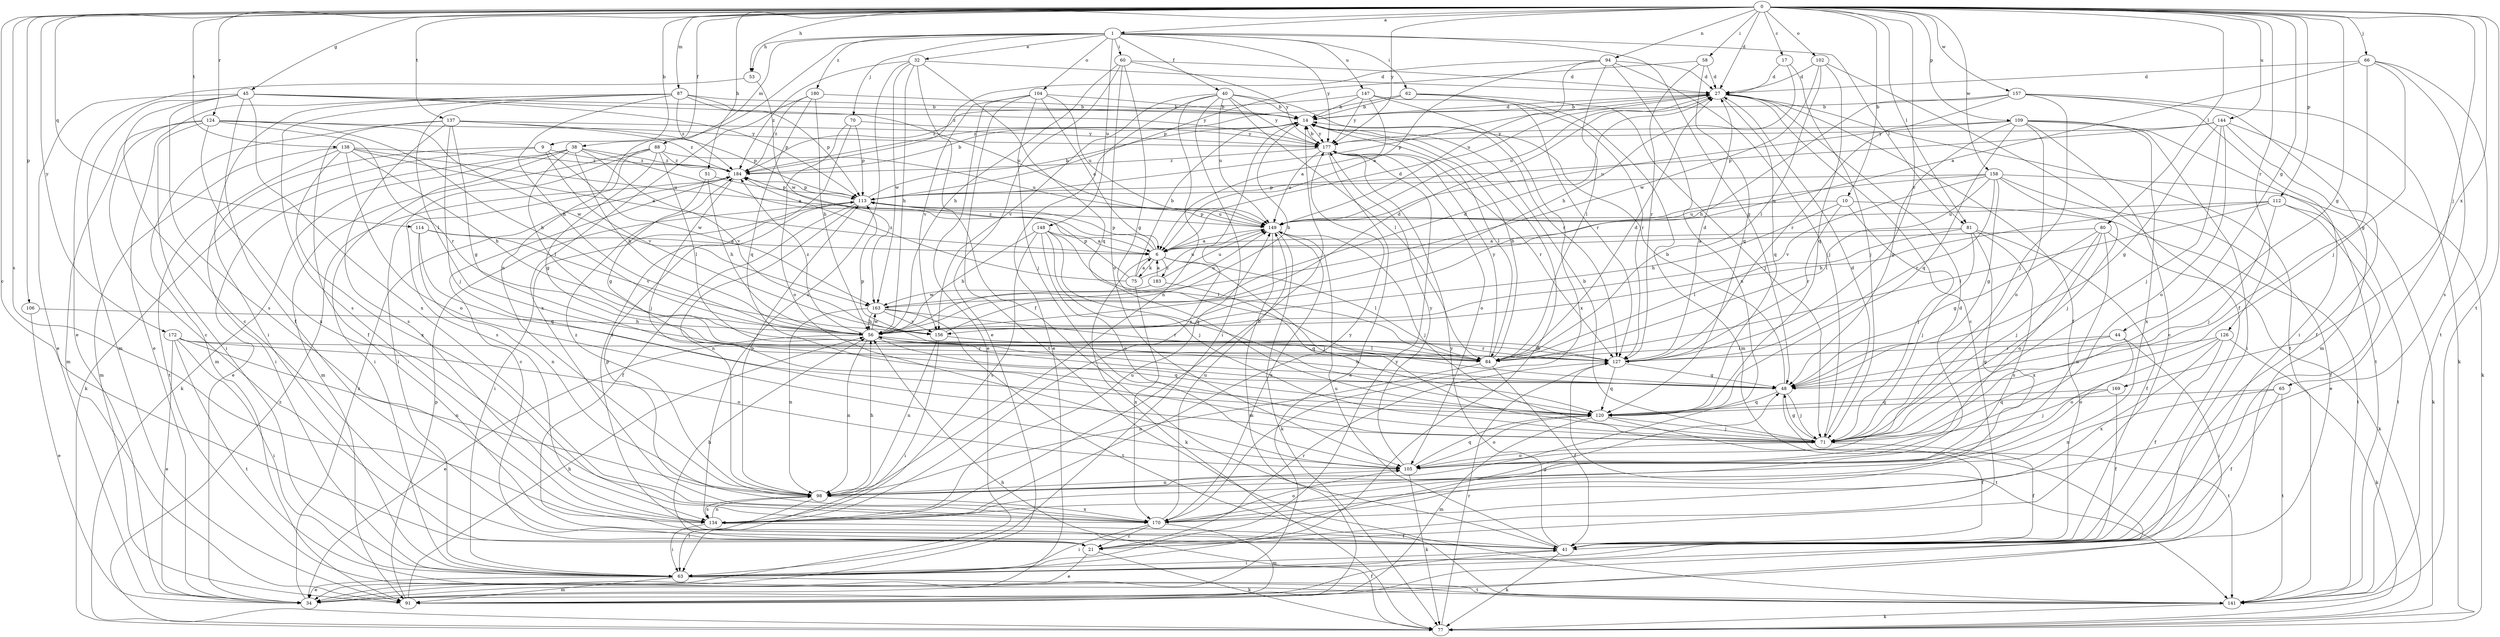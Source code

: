 strict digraph  {
0;
1;
6;
9;
10;
14;
17;
21;
27;
32;
34;
38;
40;
41;
44;
45;
48;
51;
53;
56;
58;
60;
62;
63;
65;
66;
70;
71;
75;
77;
80;
81;
84;
87;
88;
91;
94;
98;
102;
104;
105;
106;
109;
112;
113;
114;
120;
124;
126;
127;
134;
137;
138;
141;
144;
147;
148;
149;
156;
157;
158;
163;
169;
170;
172;
177;
180;
183;
184;
0 -> 1  [label=a];
0 -> 9  [label=b];
0 -> 10  [label=b];
0 -> 17  [label=c];
0 -> 21  [label=c];
0 -> 27  [label=d];
0 -> 38  [label=f];
0 -> 44  [label=g];
0 -> 45  [label=g];
0 -> 48  [label=g];
0 -> 51  [label=h];
0 -> 53  [label=h];
0 -> 58  [label=i];
0 -> 65  [label=j];
0 -> 66  [label=j];
0 -> 80  [label=l];
0 -> 81  [label=l];
0 -> 87  [label=m];
0 -> 94  [label=n];
0 -> 102  [label=o];
0 -> 106  [label=p];
0 -> 109  [label=p];
0 -> 112  [label=p];
0 -> 114  [label=q];
0 -> 124  [label=r];
0 -> 126  [label=r];
0 -> 127  [label=r];
0 -> 134  [label=s];
0 -> 137  [label=t];
0 -> 138  [label=t];
0 -> 141  [label=t];
0 -> 144  [label=u];
0 -> 157  [label=w];
0 -> 158  [label=w];
0 -> 169  [label=x];
0 -> 172  [label=y];
0 -> 177  [label=y];
1 -> 32  [label=e];
1 -> 40  [label=f];
1 -> 48  [label=g];
1 -> 53  [label=h];
1 -> 60  [label=i];
1 -> 62  [label=i];
1 -> 70  [label=j];
1 -> 81  [label=l];
1 -> 88  [label=m];
1 -> 98  [label=n];
1 -> 104  [label=o];
1 -> 147  [label=u];
1 -> 148  [label=u];
1 -> 177  [label=y];
1 -> 180  [label=z];
6 -> 27  [label=d];
6 -> 71  [label=j];
6 -> 75  [label=k];
6 -> 77  [label=k];
6 -> 84  [label=l];
6 -> 113  [label=p];
6 -> 183  [label=z];
6 -> 184  [label=z];
9 -> 63  [label=i];
9 -> 77  [label=k];
9 -> 156  [label=v];
9 -> 163  [label=w];
9 -> 184  [label=z];
10 -> 56  [label=h];
10 -> 71  [label=j];
10 -> 127  [label=r];
10 -> 141  [label=t];
10 -> 149  [label=u];
14 -> 27  [label=d];
14 -> 84  [label=l];
14 -> 134  [label=s];
14 -> 177  [label=y];
17 -> 27  [label=d];
17 -> 56  [label=h];
17 -> 71  [label=j];
21 -> 34  [label=e];
21 -> 48  [label=g];
21 -> 56  [label=h];
21 -> 77  [label=k];
21 -> 127  [label=r];
27 -> 14  [label=b];
27 -> 21  [label=c];
27 -> 41  [label=f];
27 -> 113  [label=p];
27 -> 120  [label=q];
27 -> 141  [label=t];
27 -> 149  [label=u];
32 -> 27  [label=d];
32 -> 41  [label=f];
32 -> 56  [label=h];
32 -> 120  [label=q];
32 -> 134  [label=s];
32 -> 163  [label=w];
32 -> 184  [label=z];
34 -> 41  [label=f];
34 -> 184  [label=z];
38 -> 6  [label=a];
38 -> 34  [label=e];
38 -> 56  [label=h];
38 -> 63  [label=i];
38 -> 77  [label=k];
38 -> 84  [label=l];
38 -> 156  [label=v];
38 -> 184  [label=z];
40 -> 14  [label=b];
40 -> 34  [label=e];
40 -> 63  [label=i];
40 -> 84  [label=l];
40 -> 98  [label=n];
40 -> 127  [label=r];
40 -> 149  [label=u];
40 -> 156  [label=v];
40 -> 177  [label=y];
41 -> 63  [label=i];
41 -> 77  [label=k];
41 -> 149  [label=u];
41 -> 177  [label=y];
44 -> 48  [label=g];
44 -> 63  [label=i];
44 -> 84  [label=l];
44 -> 105  [label=o];
45 -> 14  [label=b];
45 -> 21  [label=c];
45 -> 34  [label=e];
45 -> 41  [label=f];
45 -> 91  [label=m];
45 -> 113  [label=p];
45 -> 134  [label=s];
45 -> 149  [label=u];
45 -> 170  [label=x];
48 -> 14  [label=b];
48 -> 56  [label=h];
48 -> 71  [label=j];
48 -> 120  [label=q];
48 -> 141  [label=t];
51 -> 48  [label=g];
51 -> 56  [label=h];
51 -> 113  [label=p];
53 -> 34  [label=e];
53 -> 163  [label=w];
56 -> 14  [label=b];
56 -> 27  [label=d];
56 -> 34  [label=e];
56 -> 84  [label=l];
56 -> 98  [label=n];
56 -> 120  [label=q];
56 -> 127  [label=r];
56 -> 163  [label=w];
56 -> 184  [label=z];
58 -> 27  [label=d];
58 -> 113  [label=p];
58 -> 120  [label=q];
58 -> 127  [label=r];
60 -> 27  [label=d];
60 -> 34  [label=e];
60 -> 48  [label=g];
60 -> 56  [label=h];
60 -> 105  [label=o];
60 -> 177  [label=y];
62 -> 14  [label=b];
62 -> 71  [label=j];
62 -> 91  [label=m];
62 -> 127  [label=r];
62 -> 184  [label=z];
63 -> 14  [label=b];
63 -> 34  [label=e];
63 -> 91  [label=m];
63 -> 141  [label=t];
63 -> 177  [label=y];
65 -> 41  [label=f];
65 -> 98  [label=n];
65 -> 120  [label=q];
65 -> 141  [label=t];
66 -> 6  [label=a];
66 -> 27  [label=d];
66 -> 48  [label=g];
66 -> 71  [label=j];
66 -> 134  [label=s];
66 -> 141  [label=t];
70 -> 41  [label=f];
70 -> 105  [label=o];
70 -> 113  [label=p];
70 -> 177  [label=y];
71 -> 14  [label=b];
71 -> 27  [label=d];
71 -> 41  [label=f];
71 -> 48  [label=g];
71 -> 105  [label=o];
75 -> 6  [label=a];
75 -> 14  [label=b];
75 -> 113  [label=p];
75 -> 149  [label=u];
75 -> 170  [label=x];
75 -> 184  [label=z];
77 -> 56  [label=h];
77 -> 127  [label=r];
77 -> 184  [label=z];
80 -> 6  [label=a];
80 -> 48  [label=g];
80 -> 71  [label=j];
80 -> 77  [label=k];
80 -> 98  [label=n];
80 -> 105  [label=o];
81 -> 6  [label=a];
81 -> 41  [label=f];
81 -> 71  [label=j];
81 -> 84  [label=l];
81 -> 134  [label=s];
81 -> 170  [label=x];
84 -> 14  [label=b];
84 -> 27  [label=d];
84 -> 41  [label=f];
84 -> 98  [label=n];
84 -> 113  [label=p];
84 -> 177  [label=y];
87 -> 14  [label=b];
87 -> 34  [label=e];
87 -> 56  [label=h];
87 -> 63  [label=i];
87 -> 84  [label=l];
87 -> 113  [label=p];
87 -> 134  [label=s];
87 -> 177  [label=y];
87 -> 184  [label=z];
88 -> 48  [label=g];
88 -> 63  [label=i];
88 -> 84  [label=l];
88 -> 91  [label=m];
88 -> 134  [label=s];
88 -> 149  [label=u];
88 -> 184  [label=z];
91 -> 56  [label=h];
91 -> 113  [label=p];
94 -> 6  [label=a];
94 -> 27  [label=d];
94 -> 71  [label=j];
94 -> 84  [label=l];
94 -> 98  [label=n];
94 -> 149  [label=u];
94 -> 184  [label=z];
98 -> 56  [label=h];
98 -> 63  [label=i];
98 -> 113  [label=p];
98 -> 134  [label=s];
98 -> 170  [label=x];
98 -> 184  [label=z];
102 -> 27  [label=d];
102 -> 41  [label=f];
102 -> 84  [label=l];
102 -> 120  [label=q];
102 -> 163  [label=w];
104 -> 6  [label=a];
104 -> 14  [label=b];
104 -> 34  [label=e];
104 -> 71  [label=j];
104 -> 141  [label=t];
104 -> 149  [label=u];
104 -> 156  [label=v];
105 -> 77  [label=k];
105 -> 98  [label=n];
105 -> 120  [label=q];
105 -> 177  [label=y];
106 -> 34  [label=e];
106 -> 56  [label=h];
109 -> 21  [label=c];
109 -> 48  [label=g];
109 -> 63  [label=i];
109 -> 105  [label=o];
109 -> 120  [label=q];
109 -> 141  [label=t];
109 -> 149  [label=u];
109 -> 170  [label=x];
109 -> 177  [label=y];
112 -> 41  [label=f];
112 -> 56  [label=h];
112 -> 71  [label=j];
112 -> 84  [label=l];
112 -> 141  [label=t];
112 -> 149  [label=u];
113 -> 14  [label=b];
113 -> 41  [label=f];
113 -> 63  [label=i];
113 -> 98  [label=n];
113 -> 149  [label=u];
114 -> 6  [label=a];
114 -> 98  [label=n];
114 -> 120  [label=q];
114 -> 156  [label=v];
120 -> 41  [label=f];
120 -> 71  [label=j];
120 -> 91  [label=m];
120 -> 105  [label=o];
124 -> 21  [label=c];
124 -> 56  [label=h];
124 -> 63  [label=i];
124 -> 91  [label=m];
124 -> 127  [label=r];
124 -> 163  [label=w];
124 -> 170  [label=x];
124 -> 177  [label=y];
126 -> 41  [label=f];
126 -> 77  [label=k];
126 -> 105  [label=o];
126 -> 127  [label=r];
126 -> 170  [label=x];
127 -> 27  [label=d];
127 -> 48  [label=g];
127 -> 120  [label=q];
127 -> 141  [label=t];
134 -> 14  [label=b];
134 -> 41  [label=f];
134 -> 63  [label=i];
134 -> 98  [label=n];
134 -> 149  [label=u];
134 -> 177  [label=y];
137 -> 41  [label=f];
137 -> 48  [label=g];
137 -> 71  [label=j];
137 -> 91  [label=m];
137 -> 113  [label=p];
137 -> 134  [label=s];
137 -> 177  [label=y];
137 -> 184  [label=z];
138 -> 6  [label=a];
138 -> 56  [label=h];
138 -> 91  [label=m];
138 -> 105  [label=o];
138 -> 141  [label=t];
138 -> 149  [label=u];
138 -> 170  [label=x];
138 -> 184  [label=z];
141 -> 77  [label=k];
144 -> 41  [label=f];
144 -> 48  [label=g];
144 -> 71  [label=j];
144 -> 77  [label=k];
144 -> 105  [label=o];
144 -> 113  [label=p];
144 -> 177  [label=y];
147 -> 6  [label=a];
147 -> 14  [label=b];
147 -> 127  [label=r];
147 -> 170  [label=x];
147 -> 177  [label=y];
147 -> 184  [label=z];
148 -> 6  [label=a];
148 -> 56  [label=h];
148 -> 71  [label=j];
148 -> 84  [label=l];
148 -> 105  [label=o];
148 -> 120  [label=q];
148 -> 134  [label=s];
149 -> 6  [label=a];
149 -> 71  [label=j];
149 -> 77  [label=k];
149 -> 91  [label=m];
149 -> 113  [label=p];
149 -> 170  [label=x];
156 -> 27  [label=d];
156 -> 63  [label=i];
156 -> 98  [label=n];
156 -> 127  [label=r];
157 -> 14  [label=b];
157 -> 56  [label=h];
157 -> 63  [label=i];
157 -> 71  [label=j];
157 -> 77  [label=k];
157 -> 91  [label=m];
157 -> 127  [label=r];
158 -> 34  [label=e];
158 -> 48  [label=g];
158 -> 71  [label=j];
158 -> 77  [label=k];
158 -> 84  [label=l];
158 -> 113  [label=p];
158 -> 127  [label=r];
158 -> 149  [label=u];
158 -> 156  [label=v];
163 -> 56  [label=h];
163 -> 98  [label=n];
163 -> 127  [label=r];
163 -> 141  [label=t];
163 -> 149  [label=u];
163 -> 156  [label=v];
169 -> 41  [label=f];
169 -> 71  [label=j];
169 -> 120  [label=q];
170 -> 21  [label=c];
170 -> 27  [label=d];
170 -> 63  [label=i];
170 -> 91  [label=m];
170 -> 105  [label=o];
170 -> 113  [label=p];
170 -> 149  [label=u];
172 -> 34  [label=e];
172 -> 63  [label=i];
172 -> 98  [label=n];
172 -> 105  [label=o];
172 -> 127  [label=r];
172 -> 141  [label=t];
177 -> 14  [label=b];
177 -> 34  [label=e];
177 -> 105  [label=o];
177 -> 127  [label=r];
177 -> 149  [label=u];
177 -> 184  [label=z];
180 -> 14  [label=b];
180 -> 56  [label=h];
180 -> 120  [label=q];
180 -> 170  [label=x];
180 -> 184  [label=z];
183 -> 6  [label=a];
183 -> 120  [label=q];
183 -> 149  [label=u];
183 -> 163  [label=w];
184 -> 14  [label=b];
184 -> 21  [label=c];
184 -> 71  [label=j];
184 -> 113  [label=p];
}
